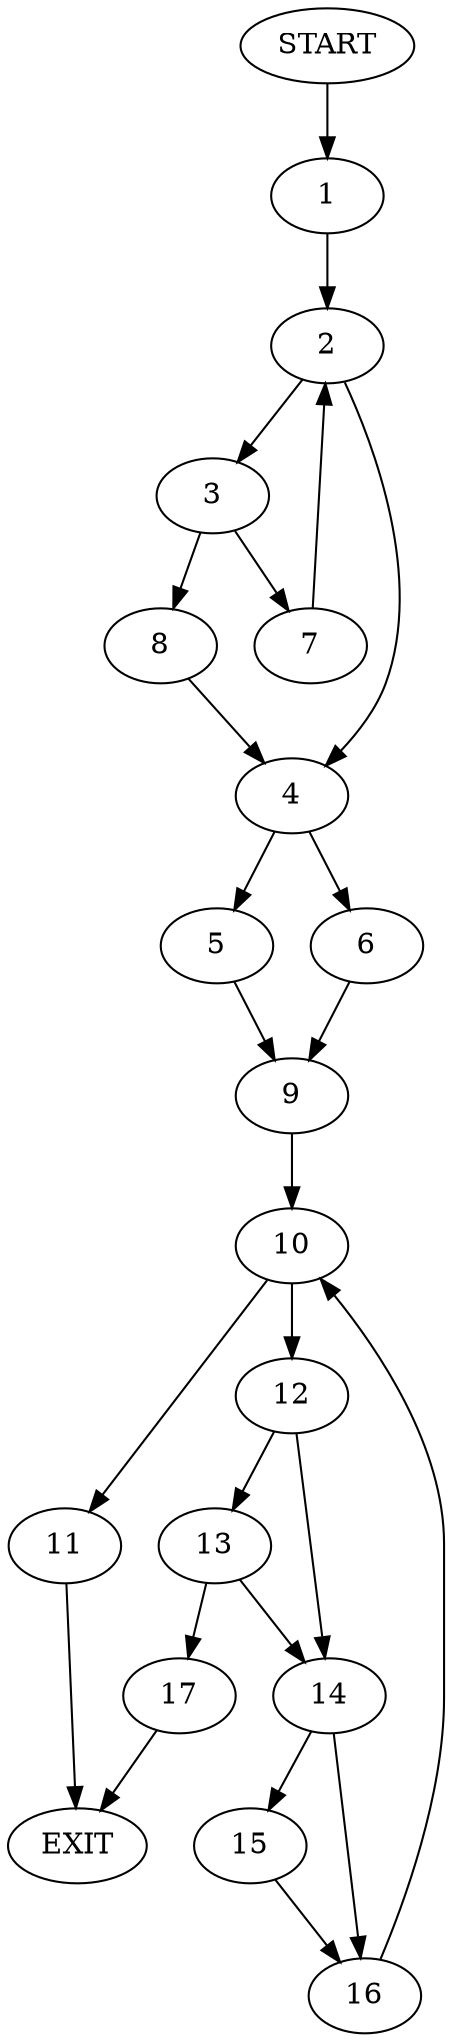 digraph {
0 [label="START"]
18 [label="EXIT"]
0 -> 1
1 -> 2
2 -> 3
2 -> 4
4 -> 5
4 -> 6
3 -> 7
3 -> 8
8 -> 4
7 -> 2
5 -> 9
6 -> 9
9 -> 10
10 -> 11
10 -> 12
11 -> 18
12 -> 13
12 -> 14
14 -> 15
14 -> 16
13 -> 14
13 -> 17
17 -> 18
15 -> 16
16 -> 10
}
